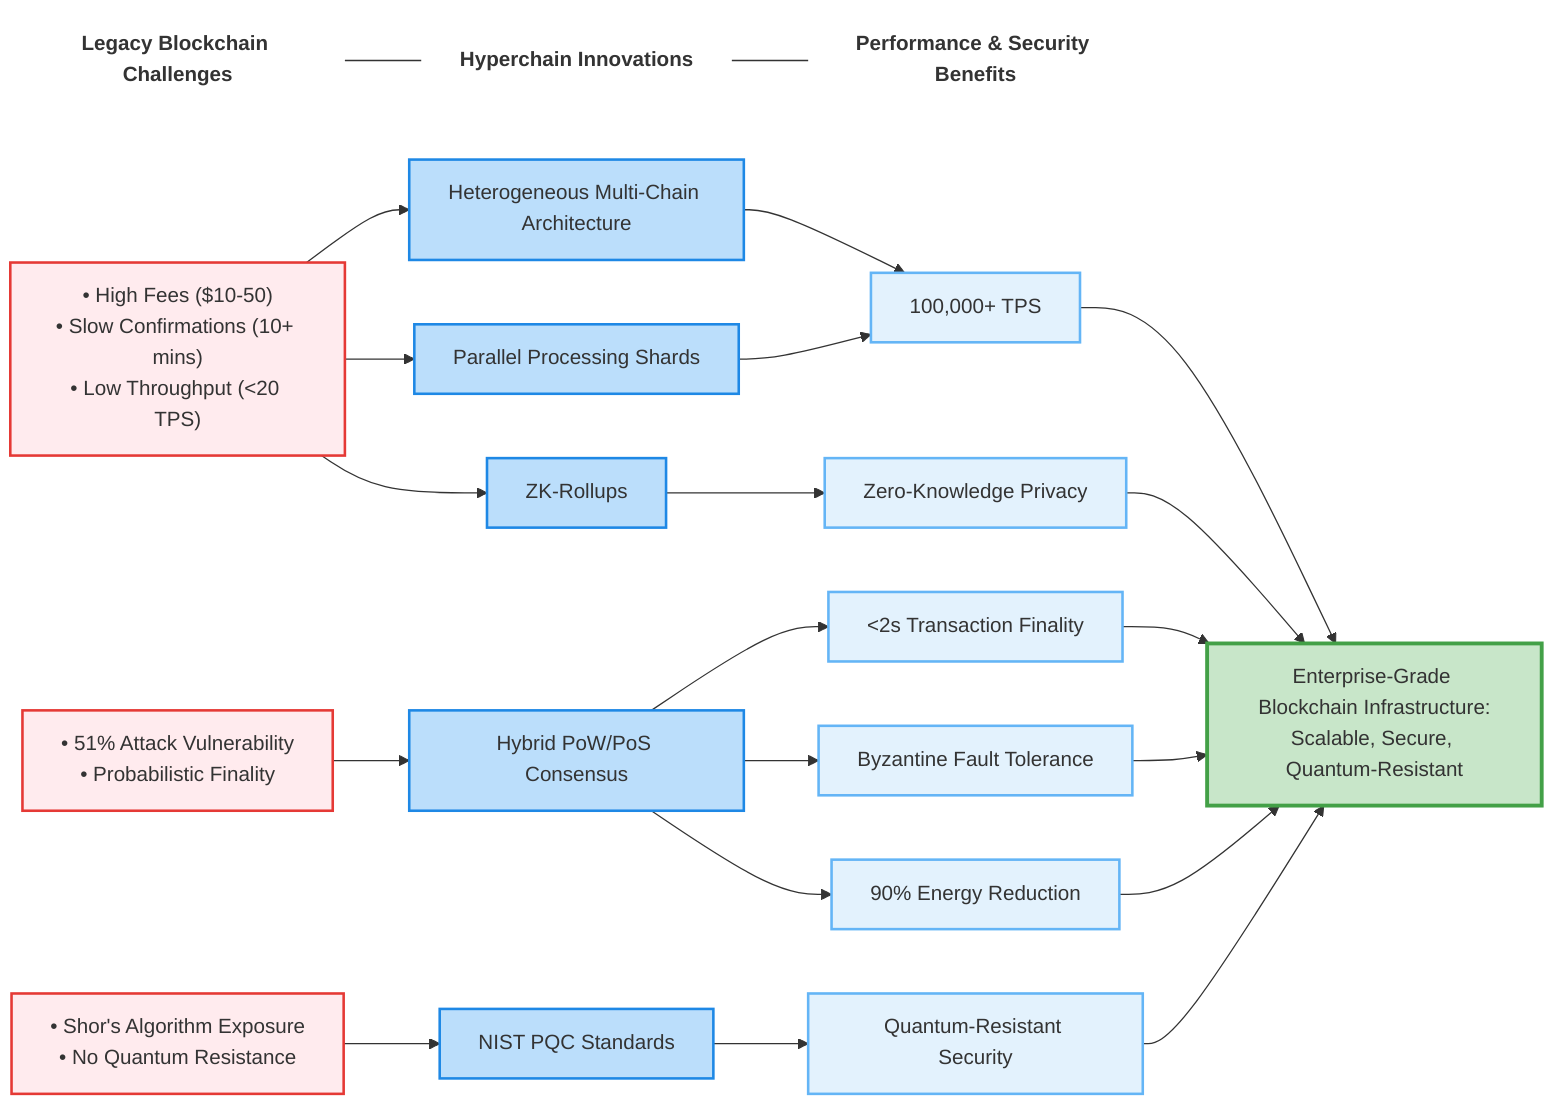 graph LR
    %% ===== COLUMN HEADERS =====
    header1["Legacy Blockchain Challenges"]:::header
    header2["Hyperchain Innovations"]:::header
    header3["Performance & Security Benefits"]:::header
    
    header1 --- header2
    header2 --- header3
    style header1 fill:none,stroke:none
    style header2 fill:none,stroke:none
    style header3 fill:none,stroke:none
    
    %% ===== TRADITIONAL PROBLEMS =====
    A1["• High Fees ($10-50)<br>• Slow Confirmations (10+ mins)<br>• Low Throughput (<20 TPS)"]:::problem
    B1["• 51% Attack Vulnerability<br>• Probabilistic Finality"]:::problem
    C1["• Shor's Algorithm Exposure<br>• No Quantum Resistance"]:::problem
    
    %% ===== HYPERCHAIN SOLUTIONS =====
    D1["Heterogeneous Multi-Chain Architecture"]:::solution
    D2["Parallel Processing Shards"]:::solution
    D3["Hybrid PoW/PoS Consensus"]:::solution
    D4["NIST PQC Standards"]:::solution
    D5["ZK-Rollups"]:::solution
    
    %% ===== BENEFITS =====
    E1["100,000+ TPS"]:::benefit
    E2["<2s Transaction Finality"]:::benefit
    E3["Byzantine Fault Tolerance"]:::benefit
    E4["Quantum-Resistant Security"]:::benefit
    E5["Zero-Knowledge Privacy"]:::benefit
    E6["90% Energy Reduction"]:::benefit
    
    %% ===== ULTIMATE OUTCOME =====
    F["Enterprise-Grade Blockchain Infrastructure:<br>Scalable, Secure, Quantum-Resistant"]:::outcome
    
    %% ===== SOLUTION MAPPING =====
    A1 --> D1 & D2 & D5
    B1 --> D3
    C1 --> D4
    
    D1 & D2 --> E1
    D3 --> E2 & E3 & E6
    D4 --> E4
    D5 --> E5
    
    E1 & E2 & E3 & E4 & E5 & E6 --> F
    
    %% ===== STYLING =====
    classDef problem fill:#ffebee,stroke:#e53935,stroke-width:2px;
    classDef solution fill:#bbdefb,stroke:#1e88e5,stroke-width:2px;
    classDef benefit fill:#e3f2fd,stroke:#64b5f6,stroke-width:2px;
    classDef outcome fill:#c8e6c9,stroke:#43a047,stroke-width:3px;
    classDef header fill:none,stroke:none,color:#333,font-weight:bold,font-size:16px;